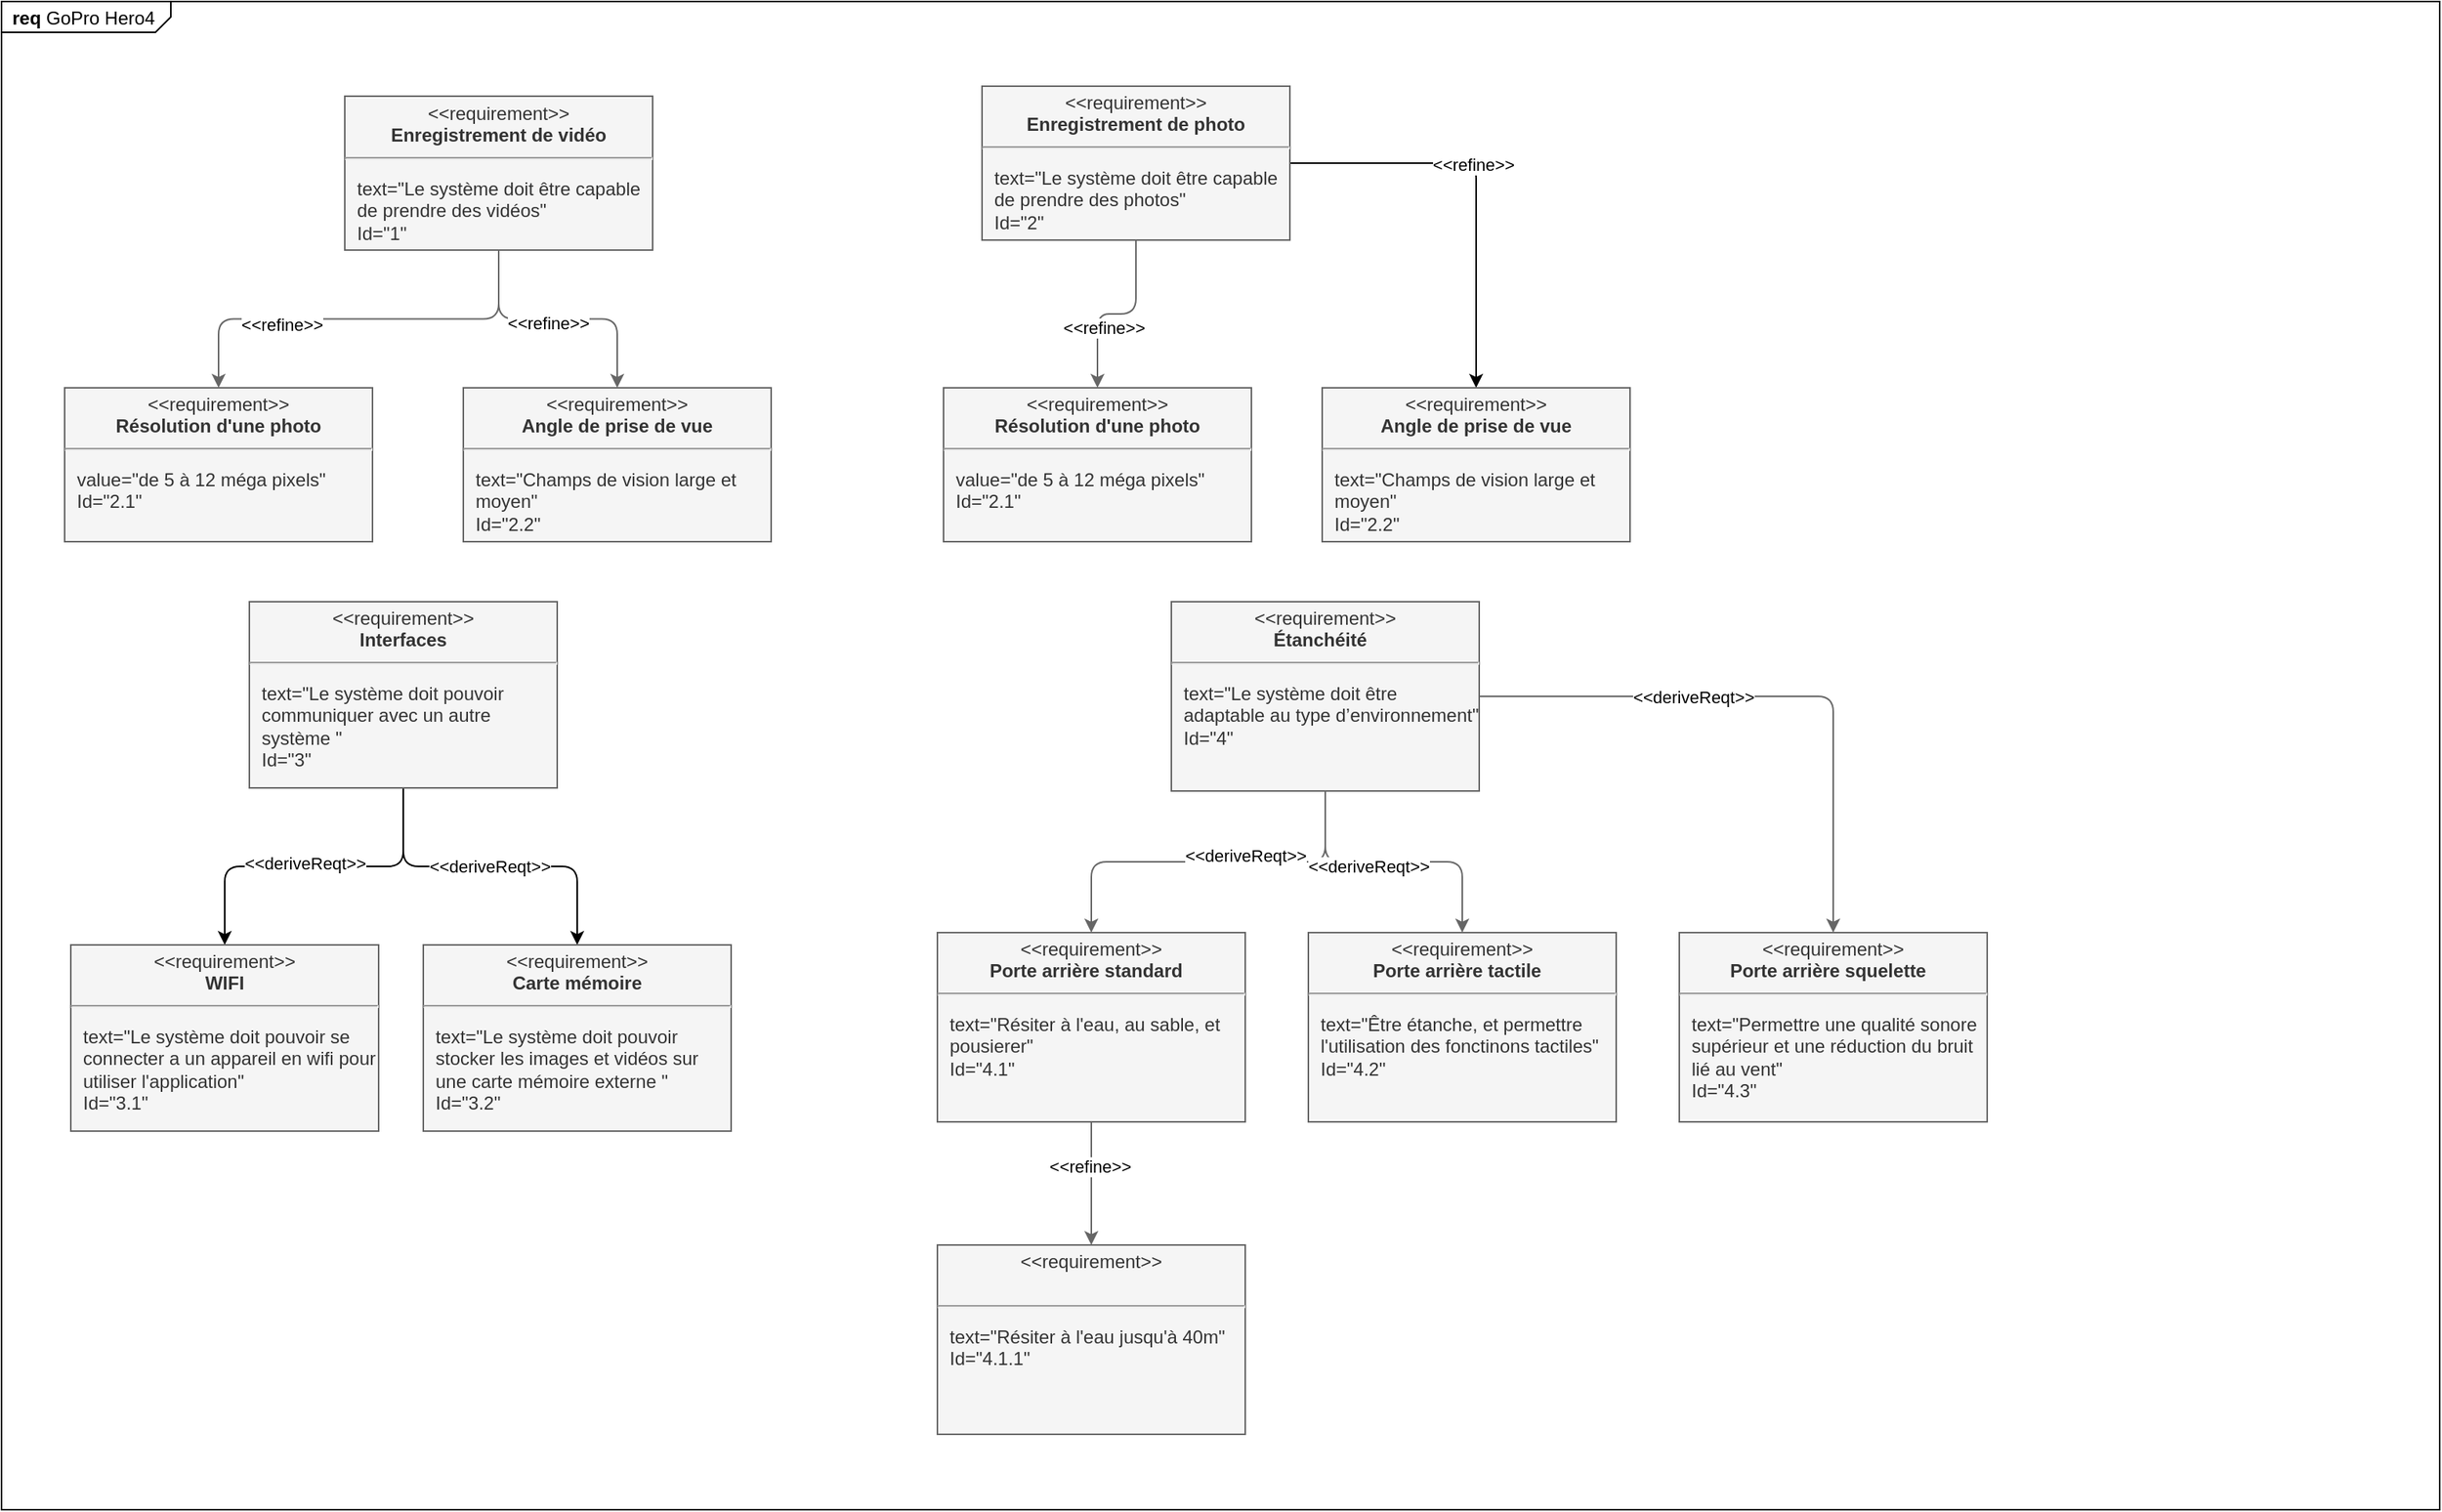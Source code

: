 <mxfile version="20.5.1" type="github">
  <diagram id="C5RBs43oDa-KdzZeNtuy" name="Page-1">
    <mxGraphModel dx="2873" dy="1747" grid="0" gridSize="10" guides="1" tooltips="1" connect="1" arrows="1" fold="1" page="1" pageScale="1" pageWidth="1654" pageHeight="1169" math="0" shadow="0">
      <root>
        <mxCell id="WIyWlLk6GJQsqaUBKTNV-0" />
        <mxCell id="WIyWlLk6GJQsqaUBKTNV-1" parent="WIyWlLk6GJQsqaUBKTNV-0" />
        <mxCell id="ELqKi8mQ-WgYYUr_jMLe-0" value="&lt;p style=&quot;margin:0px;margin-top:4px;margin-left:7px;text-align:left;&quot;&gt;&lt;b style=&quot;&quot;&gt;req&lt;/b&gt;&amp;nbsp;GoPro Hero4&lt;/p&gt;" style="html=1;shape=mxgraph.sysml.package;overflow=fill;labelX=110;strokeWidth=1;align=center;fillStyle=auto;" parent="WIyWlLk6GJQsqaUBKTNV-1" vertex="1">
          <mxGeometry x="22" y="41" width="1584" height="980" as="geometry" />
        </mxCell>
        <mxCell id="Wrytnn33GgdVoqecjcuj-0" value="&lt;p style=&quot;margin:0px;margin-top:4px;text-align:center;&quot;&gt;&amp;lt;&amp;lt;requirement&amp;gt;&amp;gt;&lt;br&gt;&lt;b&gt;Enregistrement de vidéo&lt;/b&gt;&lt;br&gt;&lt;/p&gt;&lt;hr&gt;&lt;p&gt;&lt;/p&gt;&lt;p style=&quot;margin:0px;margin-left:8px;text-align:left;&quot;&gt;text=&quot;Le système doit être capable de prendre des vidéos&quot;&lt;br&gt;Id=&quot;1&quot;&lt;/p&gt;" style="shape=rect;overflow=fill;html=1;whiteSpace=wrap;align=center;strokeWidth=1;fillColor=#f5f5f5;fontColor=#333333;strokeColor=#666666;" vertex="1" parent="WIyWlLk6GJQsqaUBKTNV-1">
          <mxGeometry x="245" y="102.5" width="200" height="100" as="geometry" />
        </mxCell>
        <mxCell id="Wrytnn33GgdVoqecjcuj-4" value="" style="rounded=1;orthogonalLoop=1;jettySize=auto;html=1;fillColor=#f5f5f5;strokeColor=#666666;edgeStyle=orthogonalEdgeStyle;" edge="1" parent="WIyWlLk6GJQsqaUBKTNV-1" source="Wrytnn33GgdVoqecjcuj-1" target="Wrytnn33GgdVoqecjcuj-3">
          <mxGeometry relative="1" as="geometry" />
        </mxCell>
        <mxCell id="Wrytnn33GgdVoqecjcuj-7" value="&amp;lt;&amp;lt;refine&amp;gt;&amp;gt;" style="edgeLabel;html=1;align=center;verticalAlign=middle;resizable=0;points=[];labelBackgroundColor=default;" vertex="1" connectable="0" parent="Wrytnn33GgdVoqecjcuj-4">
          <mxGeometry x="0.37" y="4" relative="1" as="geometry">
            <mxPoint y="-1" as="offset" />
          </mxGeometry>
        </mxCell>
        <mxCell id="Wrytnn33GgdVoqecjcuj-9" value="" style="rounded=1;orthogonalLoop=1;jettySize=auto;html=1;edgeStyle=orthogonalEdgeStyle;" edge="1" parent="WIyWlLk6GJQsqaUBKTNV-1" source="Wrytnn33GgdVoqecjcuj-1" target="Wrytnn33GgdVoqecjcuj-8">
          <mxGeometry relative="1" as="geometry" />
        </mxCell>
        <mxCell id="Wrytnn33GgdVoqecjcuj-10" value="&amp;lt;&amp;lt;refine&amp;gt;&amp;gt;" style="edgeLabel;html=1;align=center;verticalAlign=middle;resizable=0;points=[];" vertex="1" connectable="0" parent="Wrytnn33GgdVoqecjcuj-9">
          <mxGeometry x="-0.09" y="-2" relative="1" as="geometry">
            <mxPoint as="offset" />
          </mxGeometry>
        </mxCell>
        <mxCell id="Wrytnn33GgdVoqecjcuj-1" value="&lt;p style=&quot;margin:0px;margin-top:4px;text-align:center;&quot;&gt;&amp;lt;&amp;lt;requirement&amp;gt;&amp;gt;&lt;br&gt;&lt;b&gt;Enregistrement de photo&lt;/b&gt;&lt;br&gt;&lt;/p&gt;&lt;hr&gt;&lt;p&gt;&lt;/p&gt;&lt;p style=&quot;margin:0px;margin-left:8px;text-align:left;&quot;&gt;text=&quot;Le système doit être capable de prendre des photos&quot;&lt;br&gt;Id=&quot;2&quot;&lt;br&gt;&lt;/p&gt;" style="shape=rect;overflow=fill;html=1;whiteSpace=wrap;align=center;strokeWidth=1;fillColor=#f5f5f5;fontColor=#333333;strokeColor=#666666;" vertex="1" parent="WIyWlLk6GJQsqaUBKTNV-1">
          <mxGeometry x="659" y="96" width="200" height="100" as="geometry" />
        </mxCell>
        <mxCell id="Wrytnn33GgdVoqecjcuj-3" value="&lt;p style=&quot;margin:0px;margin-top:4px;text-align:center;&quot;&gt;&amp;lt;&amp;lt;requirement&amp;gt;&amp;gt;&lt;br&gt;&lt;b&gt;Résolution d&#39;une photo&lt;/b&gt;&lt;br&gt;&lt;/p&gt;&lt;hr&gt;&lt;p&gt;&lt;/p&gt;&lt;p style=&quot;margin:0px;margin-left:8px;text-align:left;&quot;&gt;value=&quot;de 5 à 12 méga pixels&quot;&lt;br&gt;Id=&quot;2.1&quot;&lt;br&gt;&lt;/p&gt;" style="shape=rect;overflow=fill;html=1;whiteSpace=wrap;align=center;strokeWidth=1;fillColor=#f5f5f5;fontColor=#333333;strokeColor=#666666;" vertex="1" parent="WIyWlLk6GJQsqaUBKTNV-1">
          <mxGeometry x="634" y="292" width="200" height="100" as="geometry" />
        </mxCell>
        <mxCell id="Wrytnn33GgdVoqecjcuj-31" value="" style="edgeStyle=orthogonalEdgeStyle;shape=connector;rounded=1;orthogonalLoop=1;jettySize=auto;html=1;labelBackgroundColor=default;strokeColor=#666666;fontFamily=Helvetica;fontSize=11;fontColor=default;endArrow=classic;fillColor=#f5f5f5;" edge="1" parent="WIyWlLk6GJQsqaUBKTNV-1" source="Wrytnn33GgdVoqecjcuj-5" target="Wrytnn33GgdVoqecjcuj-30">
          <mxGeometry relative="1" as="geometry" />
        </mxCell>
        <mxCell id="Wrytnn33GgdVoqecjcuj-41" value="&amp;lt;&amp;lt;deriveReqt&amp;gt;&amp;gt;" style="edgeLabel;html=1;align=center;verticalAlign=middle;resizable=0;points=[];fontSize=11;fontFamily=Helvetica;fontColor=default;" vertex="1" connectable="0" parent="Wrytnn33GgdVoqecjcuj-31">
          <mxGeometry x="-0.192" y="-4" relative="1" as="geometry">
            <mxPoint as="offset" />
          </mxGeometry>
        </mxCell>
        <mxCell id="Wrytnn33GgdVoqecjcuj-33" value="" style="edgeStyle=orthogonalEdgeStyle;shape=connector;rounded=1;orthogonalLoop=1;jettySize=auto;html=1;labelBackgroundColor=default;strokeColor=#666666;fontFamily=Helvetica;fontSize=11;fontColor=default;endArrow=classic;fillColor=#f5f5f5;" edge="1" parent="WIyWlLk6GJQsqaUBKTNV-1" source="Wrytnn33GgdVoqecjcuj-5" target="Wrytnn33GgdVoqecjcuj-32">
          <mxGeometry relative="1" as="geometry" />
        </mxCell>
        <mxCell id="Wrytnn33GgdVoqecjcuj-42" value="&amp;lt;&amp;lt;deriveReqt&amp;gt;&amp;gt;" style="edgeLabel;html=1;align=center;verticalAlign=middle;resizable=0;points=[];fontSize=11;fontFamily=Helvetica;fontColor=default;" vertex="1" connectable="0" parent="Wrytnn33GgdVoqecjcuj-33">
          <mxGeometry x="-0.188" y="-3" relative="1" as="geometry">
            <mxPoint as="offset" />
          </mxGeometry>
        </mxCell>
        <mxCell id="Wrytnn33GgdVoqecjcuj-35" value="" style="edgeStyle=orthogonalEdgeStyle;shape=connector;rounded=1;orthogonalLoop=1;jettySize=auto;html=1;labelBackgroundColor=default;strokeColor=#666666;fontFamily=Helvetica;fontSize=11;fontColor=default;endArrow=classic;fillColor=#f5f5f5;" edge="1" parent="WIyWlLk6GJQsqaUBKTNV-1" source="Wrytnn33GgdVoqecjcuj-5" target="Wrytnn33GgdVoqecjcuj-34">
          <mxGeometry relative="1" as="geometry" />
        </mxCell>
        <mxCell id="Wrytnn33GgdVoqecjcuj-43" value="&amp;lt;&amp;lt;deriveReqt&amp;gt;&amp;gt;" style="edgeLabel;html=1;align=center;verticalAlign=middle;resizable=0;points=[];fontSize=11;fontFamily=Helvetica;fontColor=default;" vertex="1" connectable="0" parent="Wrytnn33GgdVoqecjcuj-35">
          <mxGeometry x="-0.276" relative="1" as="geometry">
            <mxPoint as="offset" />
          </mxGeometry>
        </mxCell>
        <mxCell id="Wrytnn33GgdVoqecjcuj-5" value="&lt;p style=&quot;margin:0px;margin-top:4px;text-align:center;&quot;&gt;&amp;lt;&amp;lt;requirement&amp;gt;&amp;gt;&lt;br&gt;&lt;b&gt;Étanchéité&amp;nbsp;&amp;nbsp;&lt;/b&gt;&lt;br&gt;&lt;/p&gt;&lt;hr&gt;&lt;p&gt;&lt;/p&gt;&lt;p style=&quot;margin:0px;margin-left:8px;text-align:left;&quot;&gt;text=&quot;Le système doit être adaptable au type d’environnement&quot;&lt;br&gt;Id=&quot;4&quot;&lt;/p&gt;" style="shape=rect;overflow=fill;html=1;whiteSpace=wrap;align=center;strokeWidth=1;fillColor=#f5f5f5;fontColor=#333333;strokeColor=#666666;" vertex="1" parent="WIyWlLk6GJQsqaUBKTNV-1">
          <mxGeometry x="782" y="431" width="200" height="123" as="geometry" />
        </mxCell>
        <mxCell id="Wrytnn33GgdVoqecjcuj-26" value="" style="edgeStyle=orthogonalEdgeStyle;rounded=1;orthogonalLoop=1;jettySize=auto;html=1;exitX=0.5;exitY=1;exitDx=0;exitDy=0;" edge="1" parent="WIyWlLk6GJQsqaUBKTNV-1" source="Wrytnn33GgdVoqecjcuj-6" target="Wrytnn33GgdVoqecjcuj-24">
          <mxGeometry relative="1" as="geometry" />
        </mxCell>
        <mxCell id="Wrytnn33GgdVoqecjcuj-44" value="&amp;lt;&amp;lt;deriveReqt&amp;gt;&amp;gt;" style="edgeLabel;html=1;align=center;verticalAlign=middle;resizable=0;points=[];fontSize=11;fontFamily=Helvetica;fontColor=default;" vertex="1" connectable="0" parent="Wrytnn33GgdVoqecjcuj-26">
          <mxGeometry x="-0.361" y="-2" relative="1" as="geometry">
            <mxPoint x="-46" as="offset" />
          </mxGeometry>
        </mxCell>
        <mxCell id="Wrytnn33GgdVoqecjcuj-28" style="edgeStyle=orthogonalEdgeStyle;rounded=1;orthogonalLoop=1;jettySize=auto;html=1;exitX=0.5;exitY=1;exitDx=0;exitDy=0;entryX=0.5;entryY=0;entryDx=0;entryDy=0;" edge="1" parent="WIyWlLk6GJQsqaUBKTNV-1" source="Wrytnn33GgdVoqecjcuj-6" target="Wrytnn33GgdVoqecjcuj-27">
          <mxGeometry relative="1" as="geometry" />
        </mxCell>
        <mxCell id="Wrytnn33GgdVoqecjcuj-45" value="&amp;lt;&amp;lt;deriveReqt&amp;gt;&amp;gt;" style="edgeLabel;html=1;align=center;verticalAlign=middle;resizable=0;points=[];fontSize=11;fontFamily=Helvetica;fontColor=default;" vertex="1" connectable="0" parent="Wrytnn33GgdVoqecjcuj-28">
          <mxGeometry x="0.358" y="1" relative="1" as="geometry">
            <mxPoint x="-39" y="1" as="offset" />
          </mxGeometry>
        </mxCell>
        <mxCell id="Wrytnn33GgdVoqecjcuj-6" value="&lt;p style=&quot;margin:0px;margin-top:4px;text-align:center;&quot;&gt;&amp;lt;&amp;lt;requirement&amp;gt;&amp;gt;&lt;br&gt;&lt;b&gt;Interfaces&lt;/b&gt;&lt;/p&gt;&lt;hr&gt;&lt;p&gt;&lt;/p&gt;&lt;p style=&quot;margin:0px;margin-left:8px;text-align:left;&quot;&gt;text=&quot;Le système doit pouvoir communiquer avec un autre système &quot;&lt;br&gt;Id=&quot;3&quot;&lt;/p&gt;" style="shape=rect;overflow=fill;html=1;whiteSpace=wrap;align=center;strokeWidth=1;fillColor=#f5f5f5;fontColor=#333333;strokeColor=#666666;" vertex="1" parent="WIyWlLk6GJQsqaUBKTNV-1">
          <mxGeometry x="183" y="431" width="200" height="121" as="geometry" />
        </mxCell>
        <mxCell id="Wrytnn33GgdVoqecjcuj-8" value="&lt;p style=&quot;margin:0px;margin-top:4px;text-align:center;&quot;&gt;&amp;lt;&amp;lt;requirement&amp;gt;&amp;gt;&lt;br&gt;&lt;b&gt;Angle de prise de vue&lt;/b&gt;&lt;/p&gt;&lt;hr&gt;&lt;p&gt;&lt;/p&gt;&lt;p style=&quot;margin:0px;margin-left:8px;text-align:left;&quot;&gt;text=&quot;Champs de vision large et moyen&quot;&lt;br&gt;Id=&quot;2.2&quot;&lt;br&gt;&lt;/p&gt;" style="shape=rect;overflow=fill;html=1;whiteSpace=wrap;align=center;strokeWidth=1;fillColor=#f5f5f5;fontColor=#333333;strokeColor=#666666;" vertex="1" parent="WIyWlLk6GJQsqaUBKTNV-1">
          <mxGeometry x="880" y="292" width="200" height="100" as="geometry" />
        </mxCell>
        <mxCell id="Wrytnn33GgdVoqecjcuj-17" value="" style="rounded=1;orthogonalLoop=1;jettySize=auto;html=1;fillColor=#f5f5f5;strokeColor=#666666;exitX=0.5;exitY=1;exitDx=0;exitDy=0;edgeStyle=orthogonalEdgeStyle;" edge="1" parent="WIyWlLk6GJQsqaUBKTNV-1" target="Wrytnn33GgdVoqecjcuj-21" source="Wrytnn33GgdVoqecjcuj-0">
          <mxGeometry relative="1" as="geometry">
            <mxPoint x="350" y="444" as="sourcePoint" />
          </mxGeometry>
        </mxCell>
        <mxCell id="Wrytnn33GgdVoqecjcuj-18" value="&amp;lt;&amp;lt;refine&amp;gt;&amp;gt;" style="edgeLabel;html=1;align=center;verticalAlign=middle;resizable=0;points=[];labelBackgroundColor=default;" vertex="1" connectable="0" parent="Wrytnn33GgdVoqecjcuj-17">
          <mxGeometry x="0.37" y="4" relative="1" as="geometry">
            <mxPoint y="-1" as="offset" />
          </mxGeometry>
        </mxCell>
        <mxCell id="Wrytnn33GgdVoqecjcuj-19" value="" style="rounded=1;orthogonalLoop=1;jettySize=auto;html=1;entryX=0.5;entryY=0;entryDx=0;entryDy=0;exitX=0.5;exitY=1;exitDx=0;exitDy=0;strokeColor=#666666;fillColor=#f5f5f5;edgeStyle=orthogonalEdgeStyle;" edge="1" parent="WIyWlLk6GJQsqaUBKTNV-1" source="Wrytnn33GgdVoqecjcuj-0" target="Wrytnn33GgdVoqecjcuj-22">
          <mxGeometry relative="1" as="geometry">
            <mxPoint x="350" y="444" as="sourcePoint" />
            <mxPoint x="372" y="600" as="targetPoint" />
          </mxGeometry>
        </mxCell>
        <mxCell id="Wrytnn33GgdVoqecjcuj-20" value="&amp;lt;&amp;lt;refine&amp;gt;&amp;gt;" style="edgeLabel;html=1;align=center;verticalAlign=middle;resizable=0;points=[];" vertex="1" connectable="0" parent="Wrytnn33GgdVoqecjcuj-19">
          <mxGeometry x="-0.09" y="-2" relative="1" as="geometry">
            <mxPoint as="offset" />
          </mxGeometry>
        </mxCell>
        <mxCell id="Wrytnn33GgdVoqecjcuj-21" value="&lt;p style=&quot;margin:0px;margin-top:4px;text-align:center;&quot;&gt;&amp;lt;&amp;lt;requirement&amp;gt;&amp;gt;&lt;br&gt;&lt;b&gt;Résolution d&#39;une photo&lt;/b&gt;&lt;br&gt;&lt;/p&gt;&lt;hr&gt;&lt;p&gt;&lt;/p&gt;&lt;p style=&quot;margin:0px;margin-left:8px;text-align:left;&quot;&gt;value=&quot;de 5 à 12 méga pixels&quot;&lt;br&gt;Id=&quot;2.1&quot;&lt;br&gt;&lt;/p&gt;" style="shape=rect;overflow=fill;html=1;whiteSpace=wrap;align=center;strokeWidth=1;fillColor=#f5f5f5;fontColor=#333333;strokeColor=#666666;" vertex="1" parent="WIyWlLk6GJQsqaUBKTNV-1">
          <mxGeometry x="63" y="292" width="200" height="100" as="geometry" />
        </mxCell>
        <mxCell id="Wrytnn33GgdVoqecjcuj-22" value="&lt;p style=&quot;margin:0px;margin-top:4px;text-align:center;&quot;&gt;&amp;lt;&amp;lt;requirement&amp;gt;&amp;gt;&lt;br&gt;&lt;b&gt;Angle de prise de vue&lt;/b&gt;&lt;/p&gt;&lt;hr&gt;&lt;p&gt;&lt;/p&gt;&lt;p style=&quot;margin:0px;margin-left:8px;text-align:left;&quot;&gt;text=&quot;Champs de vision large et moyen&quot;&lt;br&gt;Id=&quot;2.2&quot;&lt;br&gt;&lt;/p&gt;" style="shape=rect;overflow=fill;html=1;whiteSpace=wrap;align=center;strokeWidth=1;fillColor=#f5f5f5;fontColor=#333333;strokeColor=#666666;" vertex="1" parent="WIyWlLk6GJQsqaUBKTNV-1">
          <mxGeometry x="322" y="292" width="200" height="100" as="geometry" />
        </mxCell>
        <mxCell id="Wrytnn33GgdVoqecjcuj-24" value="&lt;p style=&quot;margin:0px;margin-top:4px;text-align:center;&quot;&gt;&amp;lt;&amp;lt;requirement&amp;gt;&amp;gt;&lt;br&gt;&lt;b&gt;WIFI&lt;/b&gt;&lt;/p&gt;&lt;hr&gt;&lt;p&gt;&lt;/p&gt;&lt;p style=&quot;margin:0px;margin-left:8px;text-align:left;&quot;&gt;text=&quot;Le système doit pouvoir se connecter a un appareil en wifi pour utiliser l&#39;application&quot;&lt;br&gt;Id=&quot;3.1&quot;&lt;/p&gt;" style="shape=rect;overflow=fill;html=1;whiteSpace=wrap;align=center;strokeWidth=1;fillColor=#f5f5f5;fontColor=#333333;strokeColor=#666666;" vertex="1" parent="WIyWlLk6GJQsqaUBKTNV-1">
          <mxGeometry x="67" y="654" width="200" height="121" as="geometry" />
        </mxCell>
        <mxCell id="Wrytnn33GgdVoqecjcuj-27" value="&lt;p style=&quot;margin:0px;margin-top:4px;text-align:center;&quot;&gt;&amp;lt;&amp;lt;requirement&amp;gt;&amp;gt;&lt;br&gt;&lt;b&gt;Carte mémoire&lt;/b&gt;&lt;/p&gt;&lt;hr&gt;&lt;p&gt;&lt;/p&gt;&lt;p style=&quot;margin:0px;margin-left:8px;text-align:left;&quot;&gt;text=&quot;Le système doit pouvoir stocker les images et vidéos sur une carte mémoire externe &quot;&lt;br&gt;Id=&quot;3.2&quot;&lt;/p&gt;" style="shape=rect;overflow=fill;html=1;whiteSpace=wrap;align=center;strokeWidth=1;fillColor=#f5f5f5;fontColor=#333333;strokeColor=#666666;labelBackgroundColor=none;fillStyle=auto;" vertex="1" parent="WIyWlLk6GJQsqaUBKTNV-1">
          <mxGeometry x="296" y="654" width="200" height="121" as="geometry" />
        </mxCell>
        <mxCell id="Wrytnn33GgdVoqecjcuj-38" value="" style="edgeStyle=orthogonalEdgeStyle;shape=connector;rounded=1;orthogonalLoop=1;jettySize=auto;html=1;labelBackgroundColor=default;strokeColor=#666666;fontFamily=Helvetica;fontSize=11;fontColor=default;endArrow=classic;fillColor=#f5f5f5;" edge="1" parent="WIyWlLk6GJQsqaUBKTNV-1" source="Wrytnn33GgdVoqecjcuj-30" target="Wrytnn33GgdVoqecjcuj-37">
          <mxGeometry relative="1" as="geometry" />
        </mxCell>
        <mxCell id="Wrytnn33GgdVoqecjcuj-40" value="&amp;lt;&amp;lt;refine&amp;gt;&amp;gt;" style="edgeLabel;html=1;align=center;verticalAlign=middle;resizable=0;points=[];fontSize=11;fontFamily=Helvetica;fontColor=default;" vertex="1" connectable="0" parent="Wrytnn33GgdVoqecjcuj-38">
          <mxGeometry x="-0.271" y="-1" relative="1" as="geometry">
            <mxPoint as="offset" />
          </mxGeometry>
        </mxCell>
        <mxCell id="Wrytnn33GgdVoqecjcuj-30" value="&lt;p style=&quot;margin:0px;margin-top:4px;text-align:center;&quot;&gt;&amp;lt;&amp;lt;requirement&amp;gt;&amp;gt;&lt;br&gt;&lt;b&gt;Porte arrière standard&amp;nbsp;&amp;nbsp;&lt;/b&gt;&lt;br&gt;&lt;/p&gt;&lt;hr&gt;&lt;p&gt;&lt;/p&gt;&lt;p style=&quot;margin:0px;margin-left:8px;text-align:left;&quot;&gt;text=&quot;Résiter à l&#39;eau, au sable, et pousierer&quot;&lt;br&gt;Id=&quot;4.1&quot;&lt;/p&gt;" style="shape=rect;overflow=fill;html=1;whiteSpace=wrap;align=center;strokeWidth=1;fillColor=#f5f5f5;fontColor=#333333;strokeColor=#666666;" vertex="1" parent="WIyWlLk6GJQsqaUBKTNV-1">
          <mxGeometry x="630" y="646" width="200" height="123" as="geometry" />
        </mxCell>
        <mxCell id="Wrytnn33GgdVoqecjcuj-32" value="&lt;p style=&quot;margin:0px;margin-top:4px;text-align:center;&quot;&gt;&amp;lt;&amp;lt;requirement&amp;gt;&amp;gt;&lt;br&gt;&lt;b&gt;Porte arrière tactile&amp;nbsp;&amp;nbsp;&lt;/b&gt;&lt;br&gt;&lt;/p&gt;&lt;hr&gt;&lt;p&gt;&lt;/p&gt;&lt;p style=&quot;margin:0px;margin-left:8px;text-align:left;&quot;&gt;text=&quot;Être étanche, et permettre l&#39;utilisation des fonctinons tactiles&quot;&lt;br&gt;Id=&quot;4.2&quot;&lt;/p&gt;" style="shape=rect;overflow=fill;html=1;whiteSpace=wrap;align=center;strokeWidth=1;fillColor=#f5f5f5;fontColor=#333333;strokeColor=#666666;" vertex="1" parent="WIyWlLk6GJQsqaUBKTNV-1">
          <mxGeometry x="871" y="646" width="200" height="123" as="geometry" />
        </mxCell>
        <mxCell id="Wrytnn33GgdVoqecjcuj-34" value="&lt;p style=&quot;margin:0px;margin-top:4px;text-align:center;&quot;&gt;&amp;lt;&amp;lt;requirement&amp;gt;&amp;gt;&lt;br&gt;&lt;b&gt;Porte arrière squelette&amp;nbsp;&amp;nbsp;&lt;/b&gt;&lt;br&gt;&lt;/p&gt;&lt;hr&gt;&lt;p&gt;&lt;/p&gt;&lt;p style=&quot;margin:0px;margin-left:8px;text-align:left;&quot;&gt;text=&quot;Permettre une qualité sonore supérieur et une réduction du bruit lié au vent&quot;&lt;br&gt;Id=&quot;4.3&quot;&lt;/p&gt;" style="shape=rect;overflow=fill;html=1;whiteSpace=wrap;align=center;strokeWidth=1;fillColor=#f5f5f5;fontColor=#333333;strokeColor=#666666;" vertex="1" parent="WIyWlLk6GJQsqaUBKTNV-1">
          <mxGeometry x="1112" y="646" width="200" height="123" as="geometry" />
        </mxCell>
        <mxCell id="Wrytnn33GgdVoqecjcuj-37" value="&lt;p style=&quot;margin:0px;margin-top:4px;text-align:center;&quot;&gt;&amp;lt;&amp;lt;requirement&amp;gt;&amp;gt;&lt;br&gt;&lt;b&gt;&amp;nbsp;&amp;nbsp;&lt;/b&gt;&lt;br&gt;&lt;/p&gt;&lt;hr&gt;&lt;p&gt;&lt;/p&gt;&lt;p style=&quot;margin:0px;margin-left:8px;text-align:left;&quot;&gt;text=&quot;Résiter à l&#39;eau jusqu&#39;à 40m&quot;&lt;br&gt;Id=&quot;4.1.1&quot;&lt;/p&gt;" style="shape=rect;overflow=fill;html=1;whiteSpace=wrap;align=center;strokeWidth=1;fillColor=#f5f5f5;fontColor=#333333;strokeColor=#666666;" vertex="1" parent="WIyWlLk6GJQsqaUBKTNV-1">
          <mxGeometry x="630" y="849" width="200" height="123" as="geometry" />
        </mxCell>
      </root>
    </mxGraphModel>
  </diagram>
</mxfile>

